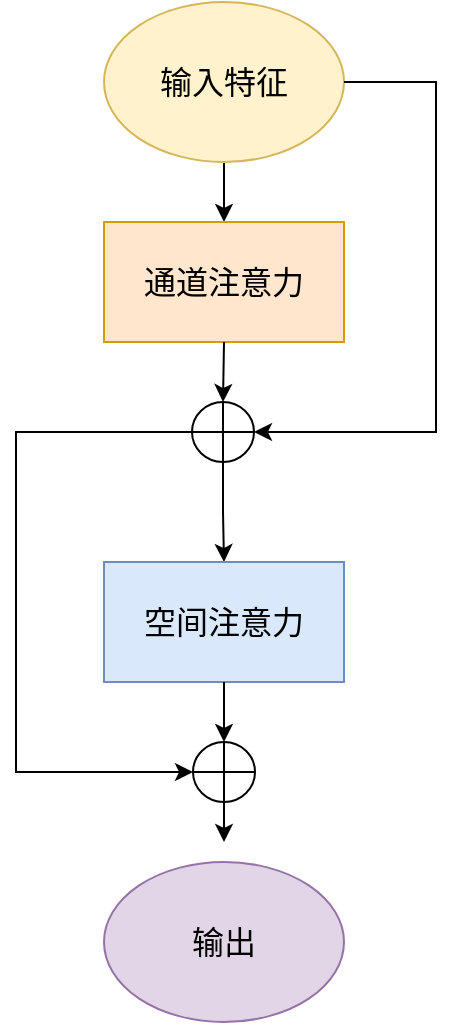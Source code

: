 <mxfile version="24.4.0" type="github">
  <diagram name="第 1 页" id="X00CZErsw5lxIn04xf_R">
    <mxGraphModel dx="1213" dy="631" grid="1" gridSize="10" guides="1" tooltips="1" connect="1" arrows="1" fold="1" page="1" pageScale="1" pageWidth="827" pageHeight="1169" math="0" shadow="0">
      <root>
        <mxCell id="0" />
        <mxCell id="1" parent="0" />
        <mxCell id="4k-sA4LPTLcVA16bypzs-60" value="" style="edgeStyle=orthogonalEdgeStyle;rounded=0;orthogonalLoop=1;jettySize=auto;html=1;fontSize=16;" edge="1" parent="1" source="4k-sA4LPTLcVA16bypzs-58" target="4k-sA4LPTLcVA16bypzs-59">
          <mxGeometry relative="1" as="geometry" />
        </mxCell>
        <mxCell id="4k-sA4LPTLcVA16bypzs-58" value="输入特征" style="ellipse;whiteSpace=wrap;html=1;fontSize=16;fillColor=#fff2cc;strokeColor=#d6b656;" vertex="1" parent="1">
          <mxGeometry x="354" y="40" width="120" height="80" as="geometry" />
        </mxCell>
        <mxCell id="4k-sA4LPTLcVA16bypzs-59" value="通道注意力" style="whiteSpace=wrap;html=1;fontSize=16;fillColor=#ffe6cc;strokeColor=#d79b00;" vertex="1" parent="1">
          <mxGeometry x="354" y="150" width="120" height="60" as="geometry" />
        </mxCell>
        <mxCell id="4k-sA4LPTLcVA16bypzs-67" value="" style="edgeStyle=orthogonalEdgeStyle;rounded=0;orthogonalLoop=1;jettySize=auto;html=1;entryX=0.5;entryY=0;entryDx=0;entryDy=0;fontSize=16;" edge="1" parent="1" source="4k-sA4LPTLcVA16bypzs-61" target="4k-sA4LPTLcVA16bypzs-68">
          <mxGeometry relative="1" as="geometry">
            <mxPoint x="413.5" y="335" as="targetPoint" />
          </mxGeometry>
        </mxCell>
        <mxCell id="4k-sA4LPTLcVA16bypzs-61" value="" style="verticalLabelPosition=bottom;verticalAlign=top;html=1;shape=mxgraph.flowchart.summing_function;fontSize=16;" vertex="1" parent="1">
          <mxGeometry x="398" y="240" width="31" height="30" as="geometry" />
        </mxCell>
        <mxCell id="4k-sA4LPTLcVA16bypzs-62" style="edgeStyle=orthogonalEdgeStyle;rounded=0;orthogonalLoop=1;jettySize=auto;html=1;exitX=0.5;exitY=1;exitDx=0;exitDy=0;entryX=0.5;entryY=0;entryDx=0;entryDy=0;entryPerimeter=0;fontSize=16;" edge="1" parent="1" source="4k-sA4LPTLcVA16bypzs-59" target="4k-sA4LPTLcVA16bypzs-61">
          <mxGeometry relative="1" as="geometry" />
        </mxCell>
        <mxCell id="4k-sA4LPTLcVA16bypzs-63" style="edgeStyle=orthogonalEdgeStyle;rounded=0;orthogonalLoop=1;jettySize=auto;html=1;exitX=1;exitY=0.5;exitDx=0;exitDy=0;entryX=1;entryY=0.5;entryDx=0;entryDy=0;entryPerimeter=0;fontSize=16;" edge="1" parent="1" source="4k-sA4LPTLcVA16bypzs-58" target="4k-sA4LPTLcVA16bypzs-61">
          <mxGeometry relative="1" as="geometry">
            <Array as="points">
              <mxPoint x="520" y="80" />
              <mxPoint x="520" y="255" />
            </Array>
          </mxGeometry>
        </mxCell>
        <mxCell id="4k-sA4LPTLcVA16bypzs-68" value="空间注意力" style="rounded=0;whiteSpace=wrap;html=1;fontSize=16;fillColor=#dae8fc;strokeColor=#6c8ebf;" vertex="1" parent="1">
          <mxGeometry x="354" y="320" width="120" height="60" as="geometry" />
        </mxCell>
        <mxCell id="4k-sA4LPTLcVA16bypzs-72" style="edgeStyle=orthogonalEdgeStyle;rounded=0;orthogonalLoop=1;jettySize=auto;html=1;exitX=0.5;exitY=1;exitDx=0;exitDy=0;exitPerimeter=0;fontSize=16;" edge="1" parent="1" source="4k-sA4LPTLcVA16bypzs-69">
          <mxGeometry relative="1" as="geometry">
            <mxPoint x="414" y="460" as="targetPoint" />
          </mxGeometry>
        </mxCell>
        <mxCell id="4k-sA4LPTLcVA16bypzs-69" value="" style="verticalLabelPosition=bottom;verticalAlign=top;html=1;shape=mxgraph.flowchart.summing_function;fontSize=16;" vertex="1" parent="1">
          <mxGeometry x="398.5" y="410" width="31" height="30" as="geometry" />
        </mxCell>
        <mxCell id="4k-sA4LPTLcVA16bypzs-70" style="edgeStyle=orthogonalEdgeStyle;rounded=0;orthogonalLoop=1;jettySize=auto;html=1;entryX=0.5;entryY=0;entryDx=0;entryDy=0;entryPerimeter=0;fontSize=16;" edge="1" parent="1" source="4k-sA4LPTLcVA16bypzs-68" target="4k-sA4LPTLcVA16bypzs-69">
          <mxGeometry relative="1" as="geometry" />
        </mxCell>
        <mxCell id="4k-sA4LPTLcVA16bypzs-71" style="edgeStyle=orthogonalEdgeStyle;rounded=0;orthogonalLoop=1;jettySize=auto;html=1;exitX=0;exitY=0.5;exitDx=0;exitDy=0;exitPerimeter=0;entryX=0;entryY=0.5;entryDx=0;entryDy=0;entryPerimeter=0;fontSize=16;" edge="1" parent="1" source="4k-sA4LPTLcVA16bypzs-61" target="4k-sA4LPTLcVA16bypzs-69">
          <mxGeometry relative="1" as="geometry">
            <Array as="points">
              <mxPoint x="310" y="255" />
              <mxPoint x="310" y="425" />
            </Array>
          </mxGeometry>
        </mxCell>
        <mxCell id="4k-sA4LPTLcVA16bypzs-73" value="输出" style="ellipse;whiteSpace=wrap;html=1;fontSize=16;fillColor=#e1d5e7;strokeColor=#9673a6;" vertex="1" parent="1">
          <mxGeometry x="354" y="470" width="120" height="80" as="geometry" />
        </mxCell>
      </root>
    </mxGraphModel>
  </diagram>
</mxfile>
